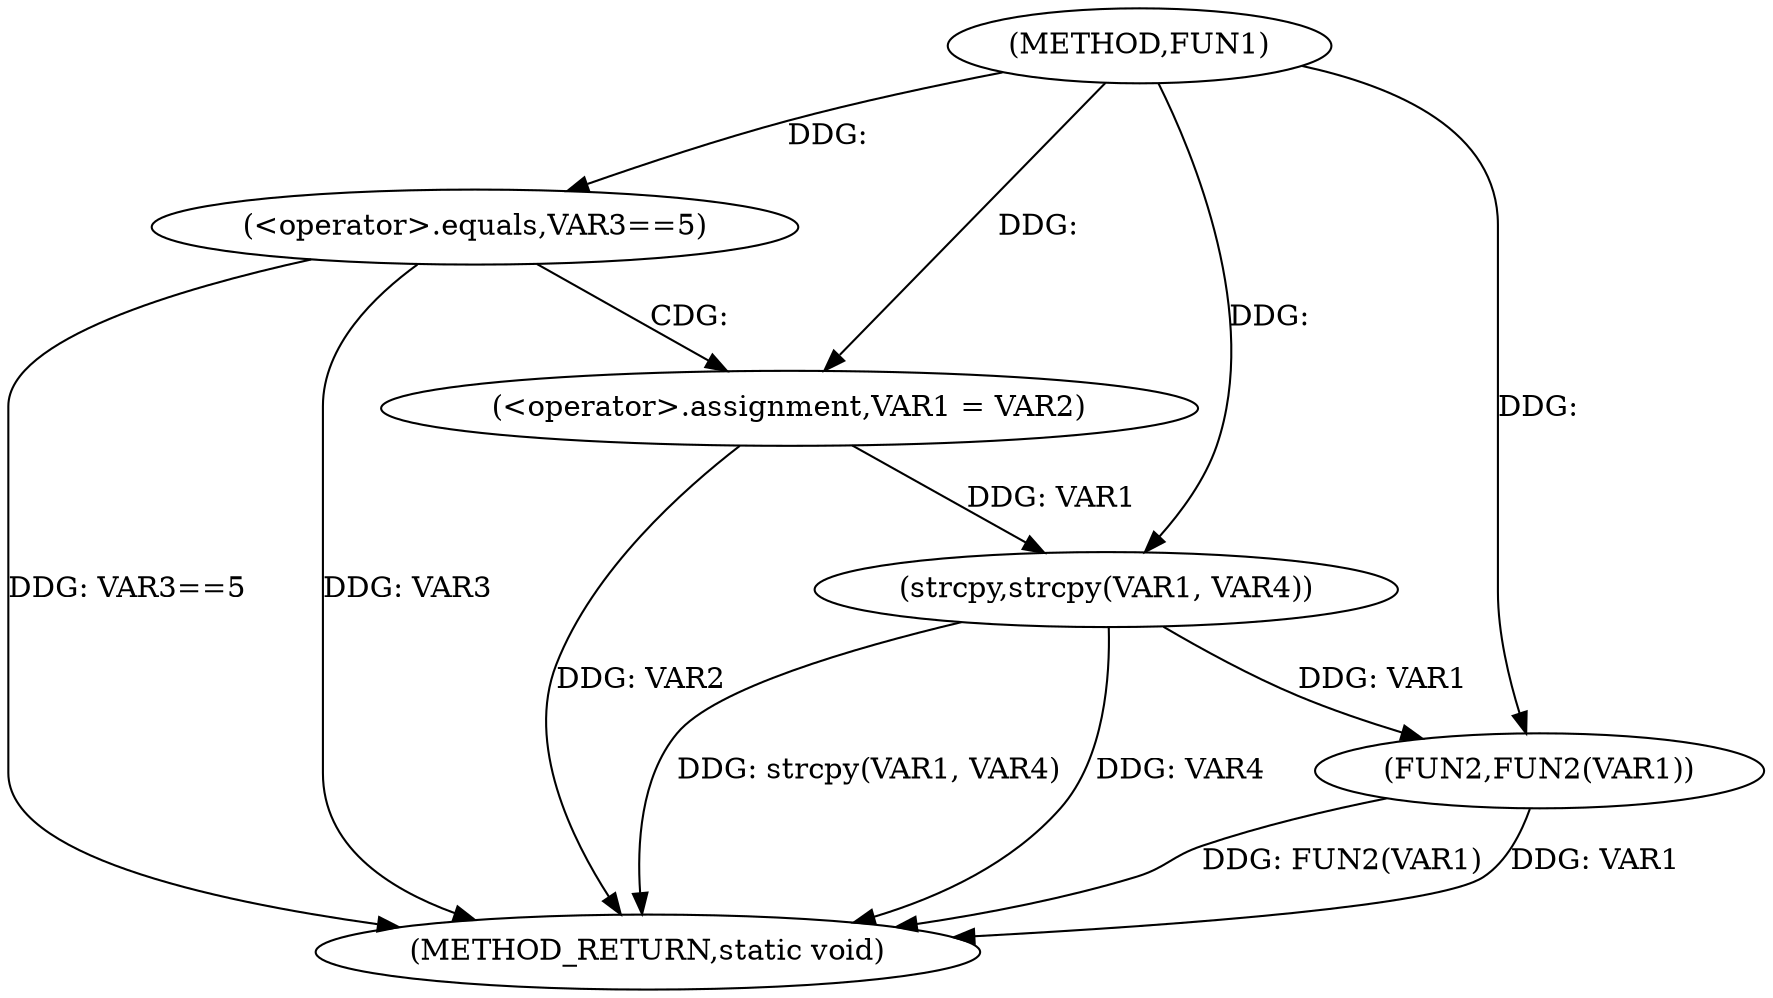 digraph FUN1 {  
"1000100" [label = "(METHOD,FUN1)" ]
"1000119" [label = "(METHOD_RETURN,static void)" ]
"1000105" [label = "(<operator>.equals,VAR3==5)" ]
"1000109" [label = "(<operator>.assignment,VAR1 = VAR2)" ]
"1000114" [label = "(strcpy,strcpy(VAR1, VAR4))" ]
"1000117" [label = "(FUN2,FUN2(VAR1))" ]
  "1000117" -> "1000119"  [ label = "DDG: FUN2(VAR1)"] 
  "1000105" -> "1000119"  [ label = "DDG: VAR3==5"] 
  "1000114" -> "1000119"  [ label = "DDG: strcpy(VAR1, VAR4)"] 
  "1000117" -> "1000119"  [ label = "DDG: VAR1"] 
  "1000109" -> "1000119"  [ label = "DDG: VAR2"] 
  "1000114" -> "1000119"  [ label = "DDG: VAR4"] 
  "1000105" -> "1000119"  [ label = "DDG: VAR3"] 
  "1000100" -> "1000105"  [ label = "DDG: "] 
  "1000100" -> "1000109"  [ label = "DDG: "] 
  "1000109" -> "1000114"  [ label = "DDG: VAR1"] 
  "1000100" -> "1000114"  [ label = "DDG: "] 
  "1000114" -> "1000117"  [ label = "DDG: VAR1"] 
  "1000100" -> "1000117"  [ label = "DDG: "] 
  "1000105" -> "1000109"  [ label = "CDG: "] 
}
